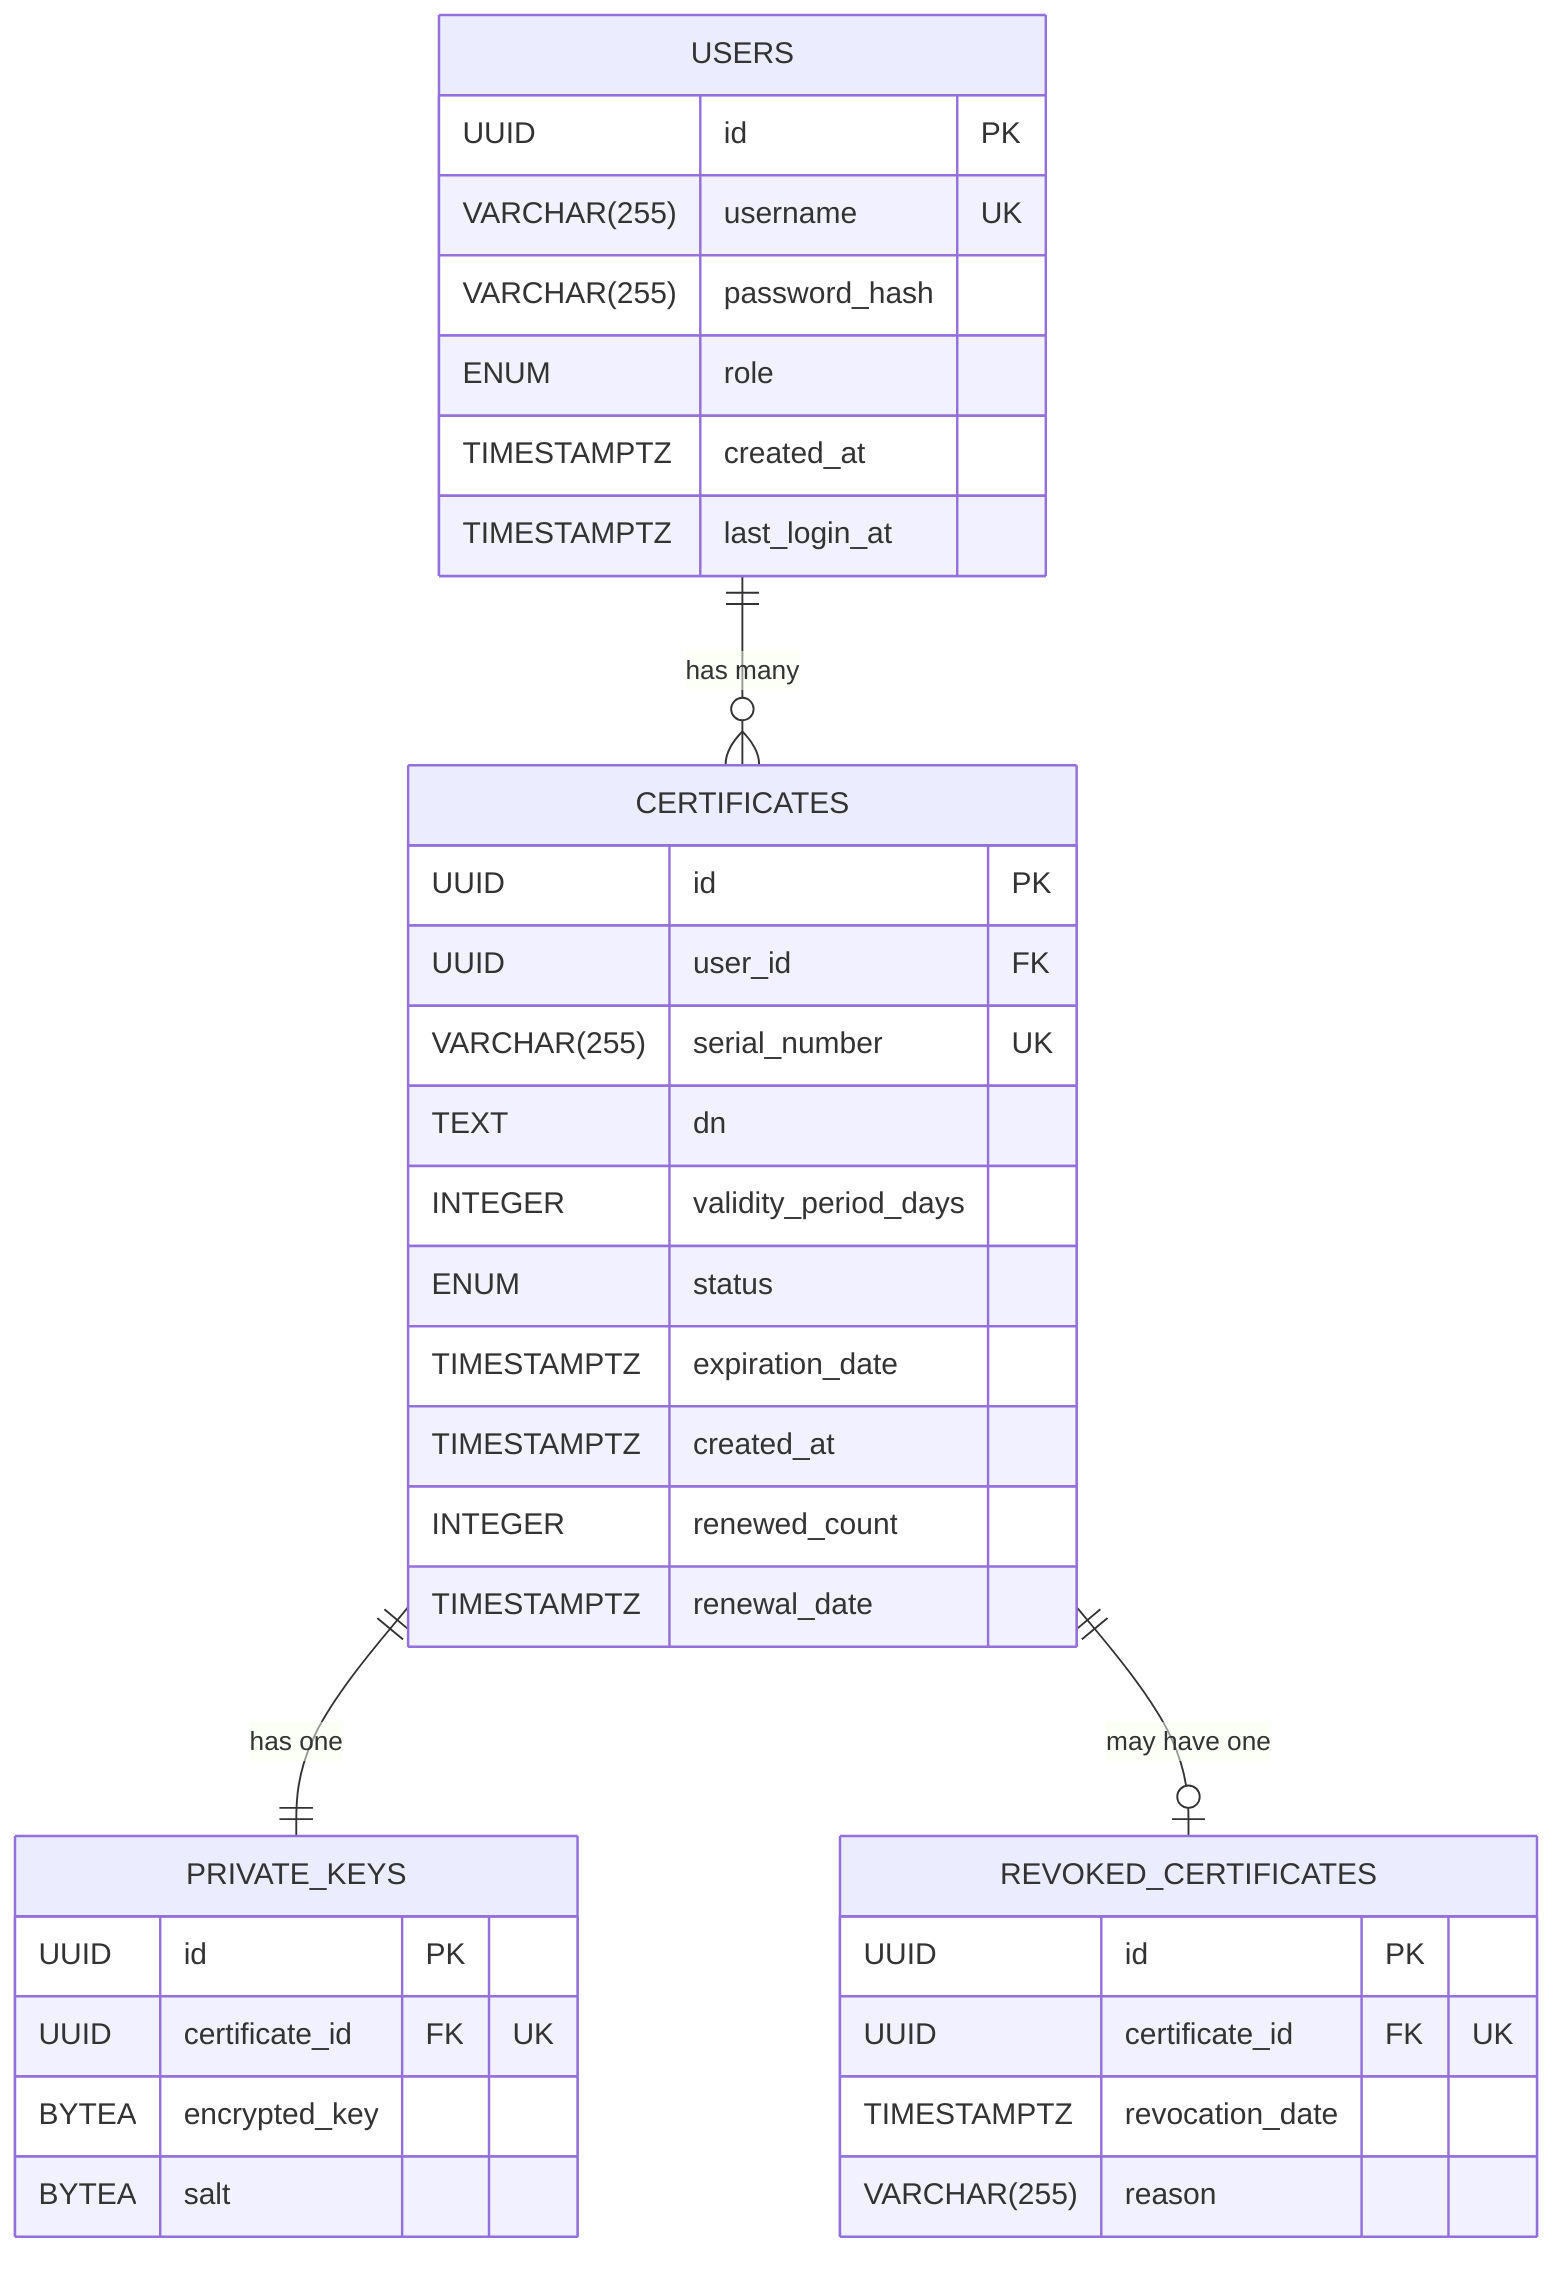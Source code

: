 erDiagram
    USERS ||--o{ CERTIFICATES : "has many"
    CERTIFICATES ||--|| PRIVATE_KEYS : "has one"
    CERTIFICATES ||--o| REVOKED_CERTIFICATES : "may have one"

    USERS {
        UUID id PK
        VARCHAR(255) username UK
        VARCHAR(255) password_hash
        ENUM role
        TIMESTAMPTZ created_at
        TIMESTAMPTZ last_login_at
    }

    CERTIFICATES {
        UUID id PK
        UUID user_id FK
        VARCHAR(255) serial_number UK
        TEXT dn
        INTEGER validity_period_days
        ENUM status
        TIMESTAMPTZ expiration_date
        TIMESTAMPTZ created_at
        INTEGER renewed_count
        TIMESTAMPTZ renewal_date
    }

    PRIVATE_KEYS {
        UUID id PK
        UUID certificate_id FK "UK"
        BYTEA encrypted_key
        BYTEA salt
    }

    REVOKED_CERTIFICATES {
        UUID id PK
        UUID certificate_id FK "UK"
        TIMESTAMPTZ revocation_date
        VARCHAR(255) reason
    }
